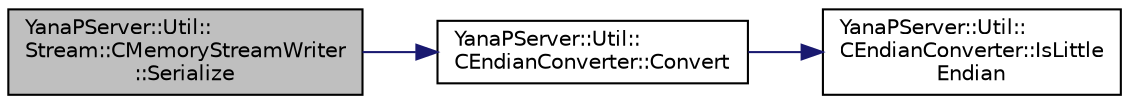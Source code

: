 digraph "YanaPServer::Util::Stream::CMemoryStreamWriter::Serialize"
{
  edge [fontname="Helvetica",fontsize="10",labelfontname="Helvetica",labelfontsize="10"];
  node [fontname="Helvetica",fontsize="10",shape=record];
  rankdir="LR";
  Node23 [label="YanaPServer::Util::\lStream::CMemoryStreamWriter\l::Serialize",height=0.2,width=0.4,color="black", fillcolor="grey75", style="filled", fontcolor="black"];
  Node23 -> Node24 [color="midnightblue",fontsize="10",style="solid",fontname="Helvetica"];
  Node24 [label="YanaPServer::Util::\lCEndianConverter::Convert",height=0.2,width=0.4,color="black", fillcolor="white", style="filled",URL="$class_yana_p_server_1_1_util_1_1_c_endian_converter.html#a0ff973dbedc6378467691dba1998d298",tooltip="short型変換 "];
  Node24 -> Node25 [color="midnightblue",fontsize="10",style="solid",fontname="Helvetica"];
  Node25 [label="YanaPServer::Util::\lCEndianConverter::IsLittle\lEndian",height=0.2,width=0.4,color="black", fillcolor="white", style="filled",URL="$class_yana_p_server_1_1_util_1_1_c_endian_converter.html#a088d59f27730176768ed14c4cdce6c3d",tooltip="リトルエンディアン？ "];
}
